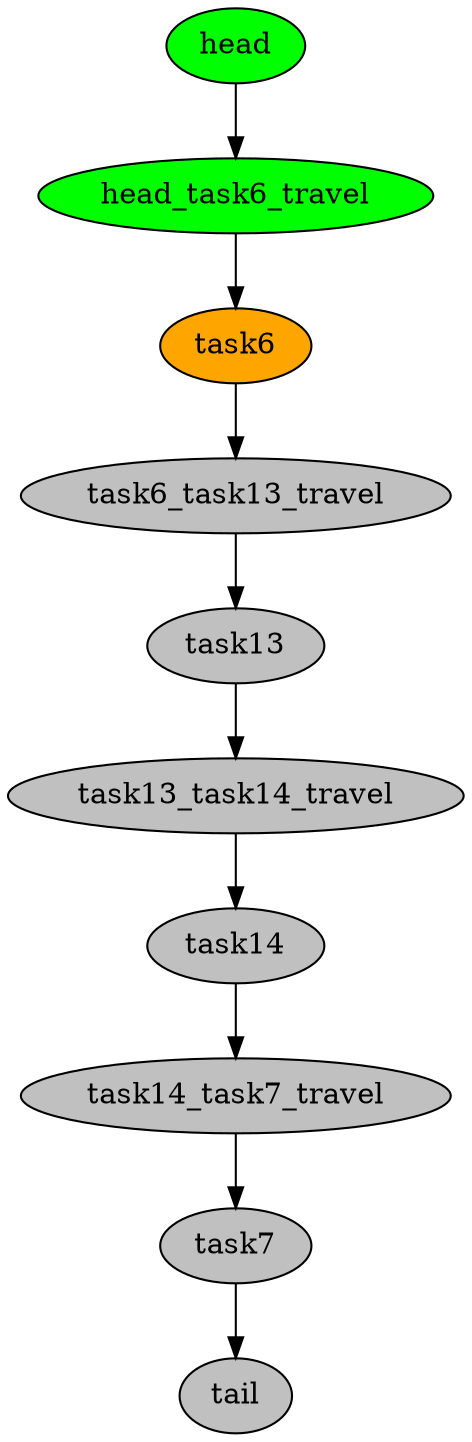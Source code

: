 digraph timeline {
head[label="head",style=filled,fillcolor=green,fontcolor=black];
head_task6_travel[label="head_task6_travel",style=filled,fillcolor=green,fontcolor=black];
task6[label="task6",style=filled,fillcolor=orange,fontcolor=black];
task6_task13_travel[label="task6_task13_travel",style=filled,fillcolor=gray,fontcolor=black];
task13[label="task13",style=filled,fillcolor=gray,fontcolor=black];
task13_task14_travel[label="task13_task14_travel",style=filled,fillcolor=gray,fontcolor=black];
task14[label="task14",style=filled,fillcolor=gray,fontcolor=black];
task14_task7_travel[label="task14_task7_travel",style=filled,fillcolor=gray,fontcolor=black];
task7[label="task7",style=filled,fillcolor=gray,fontcolor=black];
tail[label="tail",style=filled,fillcolor=gray,fontcolor=black];
"head"->"head_task6_travel"[color=black];
"head_task6_travel"->"task6"[color=black];
"task6"->"task6_task13_travel"[color=black];
"task6_task13_travel"->"task13"[color=black];
"task13"->"task13_task14_travel"[color=black];
"task13_task14_travel"->"task14"[color=black];
"task14"->"task14_task7_travel"[color=black];
"task14_task7_travel"->"task7"[color=black];
"task7"->"tail"[color=black];
}

